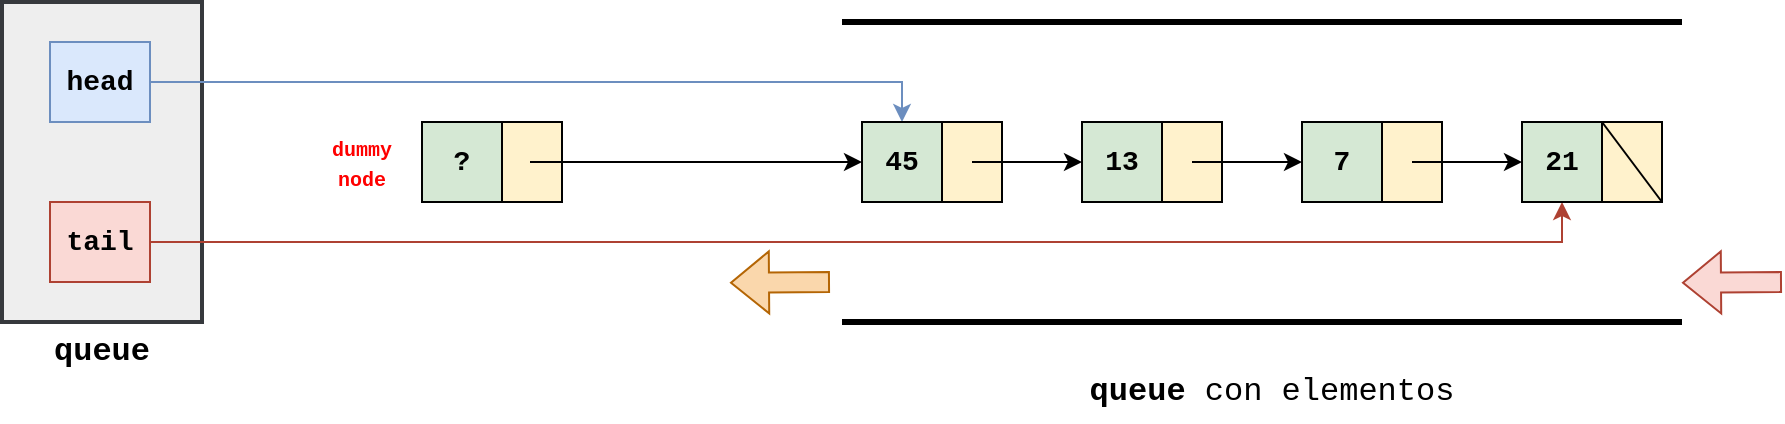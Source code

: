 <mxfile version="24.6.4" type="device">
  <diagram name="Página-1" id="jQoiph2c1nl-3ZJ2nl2n">
    <mxGraphModel dx="880" dy="532" grid="1" gridSize="10" guides="1" tooltips="1" connect="1" arrows="1" fold="1" page="1" pageScale="1" pageWidth="827" pageHeight="1169" math="0" shadow="0">
      <root>
        <mxCell id="0" />
        <mxCell id="1" parent="0" />
        <mxCell id="DvdFpIc3kAiTPLH7OsFK-3" value="" style="rounded=0;whiteSpace=wrap;html=1;fillColor=#eeeeee;strokeColor=#36393D;strokeWidth=2;" parent="1" vertex="1">
          <mxGeometry x="50" y="310" width="100" height="160" as="geometry" />
        </mxCell>
        <mxCell id="DvdFpIc3kAiTPLH7OsFK-4" value="&lt;font style=&quot;font-size: 14px;&quot; face=&quot;Courier New&quot;&gt;&lt;b&gt;head&lt;/b&gt;&lt;/font&gt;" style="rounded=0;whiteSpace=wrap;html=1;fillColor=#dae8fc;strokeColor=#6C8EBF;" parent="1" vertex="1">
          <mxGeometry x="74" y="330" width="50" height="40" as="geometry" />
        </mxCell>
        <mxCell id="DvdFpIc3kAiTPLH7OsFK-5" value="" style="endArrow=classic;html=1;rounded=0;exitX=1;exitY=0.5;exitDx=0;exitDy=0;strokeColor=#6C8EBF;entryX=0.5;entryY=0;entryDx=0;entryDy=0;" parent="1" source="DvdFpIc3kAiTPLH7OsFK-4" target="AvE5WQw8Jb_-of-wMx07-4" edge="1">
          <mxGeometry width="50" height="50" relative="1" as="geometry">
            <mxPoint x="270" y="480" as="sourcePoint" />
            <mxPoint x="180" y="360" as="targetPoint" />
            <Array as="points">
              <mxPoint x="500" y="350" />
            </Array>
          </mxGeometry>
        </mxCell>
        <mxCell id="DvdFpIc3kAiTPLH7OsFK-6" value="&lt;font style=&quot;font-size: 16px;&quot; face=&quot;Courier New&quot;&gt;&lt;b&gt;queue&lt;/b&gt;&lt;/font&gt;" style="text;html=1;align=center;verticalAlign=middle;whiteSpace=wrap;rounded=0;" parent="1" vertex="1">
          <mxGeometry x="70" y="470" width="60" height="30" as="geometry" />
        </mxCell>
        <mxCell id="DvdFpIc3kAiTPLH7OsFK-7" value="&lt;font style=&quot;font-size: 14px;&quot; face=&quot;Courier New&quot;&gt;&lt;b&gt;tail&lt;/b&gt;&lt;/font&gt;" style="rounded=0;whiteSpace=wrap;html=1;fillColor=#fad9d5;strokeColor=#ae4132;" parent="1" vertex="1">
          <mxGeometry x="74" y="410" width="50" height="40" as="geometry" />
        </mxCell>
        <mxCell id="DvdFpIc3kAiTPLH7OsFK-8" value="" style="endArrow=classic;html=1;rounded=0;exitX=1;exitY=0.5;exitDx=0;exitDy=0;strokeColor=#AE4132;entryX=0.5;entryY=1;entryDx=0;entryDy=0;" parent="1" source="DvdFpIc3kAiTPLH7OsFK-7" target="AvE5WQw8Jb_-of-wMx07-13" edge="1">
          <mxGeometry width="50" height="50" relative="1" as="geometry">
            <mxPoint x="270" y="537" as="sourcePoint" />
            <mxPoint x="610" y="420" as="targetPoint" />
            <Array as="points">
              <mxPoint x="830" y="430" />
            </Array>
          </mxGeometry>
        </mxCell>
        <mxCell id="DvdFpIc3kAiTPLH7OsFK-10" value="" style="endArrow=none;html=1;rounded=0;exitX=1;exitY=1;exitDx=0;exitDy=0;entryX=0;entryY=0;entryDx=0;entryDy=0;" parent="1" source="vKHlf7crhxHV-lQtjQDH-2" target="vKHlf7crhxHV-lQtjQDH-2" edge="1">
          <mxGeometry width="50" height="50" relative="1" as="geometry">
            <mxPoint x="230" y="427" as="sourcePoint" />
            <mxPoint x="280" y="377" as="targetPoint" />
          </mxGeometry>
        </mxCell>
        <mxCell id="vKHlf7crhxHV-lQtjQDH-1" value="&lt;font face=&quot;Courier New&quot;&gt;&lt;span style=&quot;font-size: 14px;&quot;&gt;&lt;b&gt;?&lt;/b&gt;&lt;/span&gt;&lt;/font&gt;" style="rounded=0;whiteSpace=wrap;html=1;fillColor=#d5e8d4;strokeColor=#000000;" parent="1" vertex="1">
          <mxGeometry x="260" y="370" width="40" height="40" as="geometry" />
        </mxCell>
        <mxCell id="vKHlf7crhxHV-lQtjQDH-2" value="" style="rounded=0;whiteSpace=wrap;html=1;fillColor=#fff2cc;strokeColor=#000000;" parent="1" vertex="1">
          <mxGeometry x="300" y="370" width="30" height="40" as="geometry" />
        </mxCell>
        <mxCell id="vKHlf7crhxHV-lQtjQDH-5" value="&lt;font color=&quot;#ff0000&quot; style=&quot;font-size: 10px;&quot; face=&quot;Courier New&quot;&gt;&lt;b&gt;dummy node&lt;/b&gt;&lt;/font&gt;" style="text;html=1;align=center;verticalAlign=middle;whiteSpace=wrap;rounded=0;" parent="1" vertex="1">
          <mxGeometry x="210" y="375" width="40" height="30" as="geometry" />
        </mxCell>
        <mxCell id="AvE5WQw8Jb_-of-wMx07-1" value="" style="endArrow=none;html=1;rounded=0;strokeWidth=3;" parent="1" edge="1">
          <mxGeometry width="50" height="50" relative="1" as="geometry">
            <mxPoint x="470" y="320" as="sourcePoint" />
            <mxPoint x="890" y="320" as="targetPoint" />
          </mxGeometry>
        </mxCell>
        <mxCell id="AvE5WQw8Jb_-of-wMx07-2" value="" style="endArrow=none;html=1;rounded=0;strokeWidth=3;" parent="1" edge="1">
          <mxGeometry width="50" height="50" relative="1" as="geometry">
            <mxPoint x="470" y="470" as="sourcePoint" />
            <mxPoint x="890" y="470" as="targetPoint" />
          </mxGeometry>
        </mxCell>
        <mxCell id="AvE5WQw8Jb_-of-wMx07-3" value="&lt;font style=&quot;font-size: 16px;&quot; face=&quot;Courier New&quot;&gt;&lt;b&gt;queue &lt;/b&gt;con elementos&lt;/font&gt;" style="text;html=1;align=center;verticalAlign=middle;whiteSpace=wrap;rounded=0;" parent="1" vertex="1">
          <mxGeometry x="580" y="490" width="210" height="30" as="geometry" />
        </mxCell>
        <mxCell id="AvE5WQw8Jb_-of-wMx07-4" value="&lt;font face=&quot;Courier New&quot;&gt;&lt;span style=&quot;font-size: 14px;&quot;&gt;&lt;b&gt;45&lt;/b&gt;&lt;/span&gt;&lt;/font&gt;" style="rounded=0;whiteSpace=wrap;html=1;fillColor=#d5e8d4;strokeColor=#000000;" parent="1" vertex="1">
          <mxGeometry x="480" y="370" width="40" height="40" as="geometry" />
        </mxCell>
        <mxCell id="AvE5WQw8Jb_-of-wMx07-5" value="" style="rounded=0;whiteSpace=wrap;html=1;fillColor=#fff2cc;strokeColor=#000000;" parent="1" vertex="1">
          <mxGeometry x="520" y="370" width="30" height="40" as="geometry" />
        </mxCell>
        <mxCell id="AvE5WQw8Jb_-of-wMx07-6" value="" style="endArrow=classic;html=1;rounded=0;" parent="1" edge="1">
          <mxGeometry width="50" height="50" relative="1" as="geometry">
            <mxPoint x="535" y="390" as="sourcePoint" />
            <mxPoint x="590" y="390" as="targetPoint" />
          </mxGeometry>
        </mxCell>
        <mxCell id="AvE5WQw8Jb_-of-wMx07-7" value="&lt;font face=&quot;Courier New&quot;&gt;&lt;span style=&quot;font-size: 14px;&quot;&gt;&lt;b&gt;13&lt;/b&gt;&lt;/span&gt;&lt;/font&gt;" style="rounded=0;whiteSpace=wrap;html=1;fillColor=#d5e8d4;strokeColor=#000000;" parent="1" vertex="1">
          <mxGeometry x="590" y="370" width="40" height="40" as="geometry" />
        </mxCell>
        <mxCell id="AvE5WQw8Jb_-of-wMx07-8" value="" style="rounded=0;whiteSpace=wrap;html=1;fillColor=#fff2cc;strokeColor=#000000;" parent="1" vertex="1">
          <mxGeometry x="630" y="370" width="30" height="40" as="geometry" />
        </mxCell>
        <mxCell id="AvE5WQw8Jb_-of-wMx07-9" value="" style="endArrow=classic;html=1;rounded=0;" parent="1" edge="1">
          <mxGeometry width="50" height="50" relative="1" as="geometry">
            <mxPoint x="645" y="390" as="sourcePoint" />
            <mxPoint x="700" y="390" as="targetPoint" />
          </mxGeometry>
        </mxCell>
        <mxCell id="AvE5WQw8Jb_-of-wMx07-10" value="&lt;font face=&quot;Courier New&quot;&gt;&lt;span style=&quot;font-size: 14px;&quot;&gt;&lt;b&gt;7&lt;/b&gt;&lt;/span&gt;&lt;/font&gt;" style="rounded=0;whiteSpace=wrap;html=1;fillColor=#d5e8d4;strokeColor=#000000;" parent="1" vertex="1">
          <mxGeometry x="700" y="370" width="40" height="40" as="geometry" />
        </mxCell>
        <mxCell id="AvE5WQw8Jb_-of-wMx07-11" value="" style="rounded=0;whiteSpace=wrap;html=1;fillColor=#fff2cc;strokeColor=#000000;" parent="1" vertex="1">
          <mxGeometry x="740" y="370" width="30" height="40" as="geometry" />
        </mxCell>
        <mxCell id="AvE5WQw8Jb_-of-wMx07-12" value="" style="endArrow=classic;html=1;rounded=0;" parent="1" edge="1">
          <mxGeometry width="50" height="50" relative="1" as="geometry">
            <mxPoint x="755" y="390" as="sourcePoint" />
            <mxPoint x="810" y="390" as="targetPoint" />
          </mxGeometry>
        </mxCell>
        <mxCell id="AvE5WQw8Jb_-of-wMx07-13" value="&lt;font face=&quot;Courier New&quot;&gt;&lt;span style=&quot;font-size: 14px;&quot;&gt;&lt;b&gt;21&lt;/b&gt;&lt;/span&gt;&lt;/font&gt;" style="rounded=0;whiteSpace=wrap;html=1;fillColor=#d5e8d4;strokeColor=#000000;" parent="1" vertex="1">
          <mxGeometry x="810" y="370" width="40" height="40" as="geometry" />
        </mxCell>
        <mxCell id="AvE5WQw8Jb_-of-wMx07-14" value="" style="rounded=0;whiteSpace=wrap;html=1;fillColor=#fff2cc;strokeColor=#000000;" parent="1" vertex="1">
          <mxGeometry x="850" y="370" width="30" height="40" as="geometry" />
        </mxCell>
        <mxCell id="AvE5WQw8Jb_-of-wMx07-15" value="" style="endArrow=none;html=1;rounded=0;exitX=1;exitY=1;exitDx=0;exitDy=0;entryX=0;entryY=0;entryDx=0;entryDy=0;exitPerimeter=0;" parent="1" source="AvE5WQw8Jb_-of-wMx07-14" target="AvE5WQw8Jb_-of-wMx07-14" edge="1">
          <mxGeometry width="50" height="50" relative="1" as="geometry">
            <mxPoint x="530" y="550" as="sourcePoint" />
            <mxPoint x="580" y="500" as="targetPoint" />
          </mxGeometry>
        </mxCell>
        <mxCell id="AvE5WQw8Jb_-of-wMx07-17" value="" style="shape=flexArrow;endArrow=classic;html=1;rounded=0;fillColor=#fad9d5;strokeColor=#ae4132;" parent="1" edge="1">
          <mxGeometry width="50" height="50" relative="1" as="geometry">
            <mxPoint x="940" y="450.0" as="sourcePoint" />
            <mxPoint x="890" y="450.34" as="targetPoint" />
          </mxGeometry>
        </mxCell>
        <mxCell id="AvE5WQw8Jb_-of-wMx07-18" value="" style="endArrow=classic;html=1;rounded=0;entryX=0;entryY=0.5;entryDx=0;entryDy=0;" parent="1" target="AvE5WQw8Jb_-of-wMx07-4" edge="1">
          <mxGeometry width="50" height="50" relative="1" as="geometry">
            <mxPoint x="314" y="390" as="sourcePoint" />
            <mxPoint x="600" y="400" as="targetPoint" />
          </mxGeometry>
        </mxCell>
        <mxCell id="AvE5WQw8Jb_-of-wMx07-21" value="" style="shape=flexArrow;endArrow=classic;html=1;rounded=0;fillColor=#fad7ac;strokeColor=#b46504;" parent="1" edge="1">
          <mxGeometry width="50" height="50" relative="1" as="geometry">
            <mxPoint x="464" y="450.0" as="sourcePoint" />
            <mxPoint x="414" y="450.34" as="targetPoint" />
          </mxGeometry>
        </mxCell>
      </root>
    </mxGraphModel>
  </diagram>
</mxfile>
